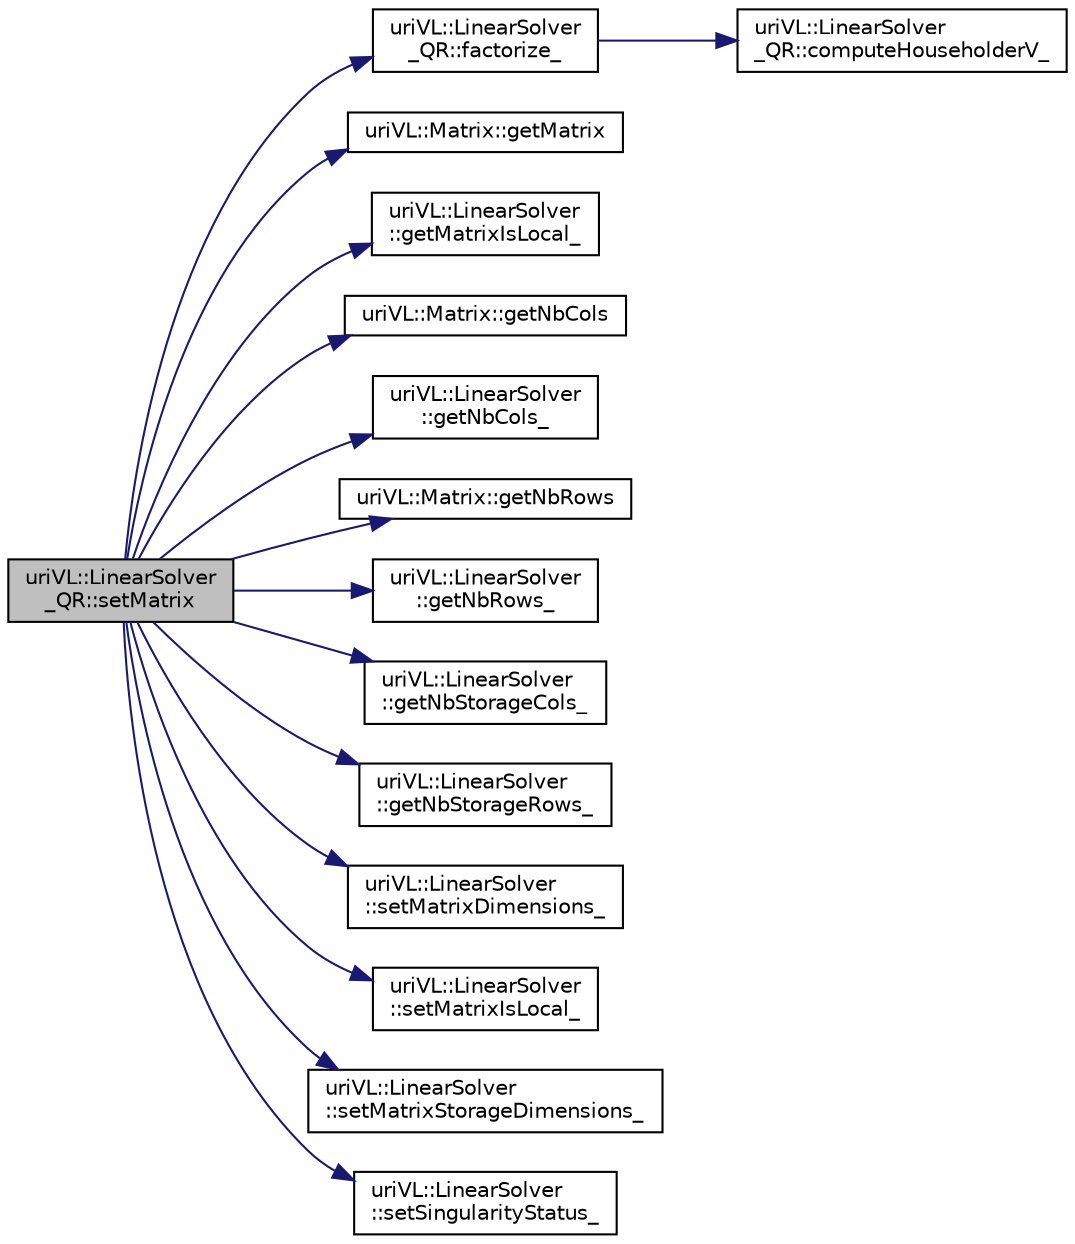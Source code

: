 digraph "uriVL::LinearSolver_QR::setMatrix"
{
  edge [fontname="Helvetica",fontsize="10",labelfontname="Helvetica",labelfontsize="10"];
  node [fontname="Helvetica",fontsize="10",shape=record];
  rankdir="LR";
  Node1 [label="uriVL::LinearSolver\l_QR::setMatrix",height=0.2,width=0.4,color="black", fillcolor="grey75", style="filled", fontcolor="black"];
  Node1 -> Node2 [color="midnightblue",fontsize="10",style="solid",fontname="Helvetica"];
  Node2 [label="uriVL::LinearSolver\l_QR::factorize_",height=0.2,width=0.4,color="black", fillcolor="white", style="filled",URL="$classuriVL_1_1LinearSolver__QR.html#a7d0b2a800f1765f511f2e1b3fdb85328",tooltip="Computes the QR factorization of an SLE. "];
  Node2 -> Node3 [color="midnightblue",fontsize="10",style="solid",fontname="Helvetica"];
  Node3 [label="uriVL::LinearSolver\l_QR::computeHouseholderV_",height=0.2,width=0.4,color="black", fillcolor="white", style="filled",URL="$classuriVL_1_1LinearSolver__QR.html#a4e2db32ce003933f186a45e1e2527aaf",tooltip="Computes the Householder construction vector for a partial column of the matrix. "];
  Node1 -> Node4 [color="midnightblue",fontsize="10",style="solid",fontname="Helvetica"];
  Node4 [label="uriVL::Matrix::getMatrix",height=0.2,width=0.4,color="black", fillcolor="white", style="filled",URL="$classuriVL_1_1Matrix.html#a29c91cadbe9ad1e2ec93d51711348f77",tooltip="Returns a read-only pointer to the matrix data. "];
  Node1 -> Node5 [color="midnightblue",fontsize="10",style="solid",fontname="Helvetica"];
  Node5 [label="uriVL::LinearSolver\l::getMatrixIsLocal_",height=0.2,width=0.4,color="black", fillcolor="white", style="filled",URL="$classuriVL_1_1LinearSolver.html#a3d5eca9a5dddea576b1e9e1a650da956",tooltip="Reports whether the solver keeps a local copy of the SLE&#39;s matrix. "];
  Node1 -> Node6 [color="midnightblue",fontsize="10",style="solid",fontname="Helvetica"];
  Node6 [label="uriVL::Matrix::getNbCols",height=0.2,width=0.4,color="black", fillcolor="white", style="filled",URL="$classuriVL_1_1Matrix.html#ad31ec31b060abc8b63e04d670acc1041",tooltip="This function returns a int corresponding to the number of columns in this "];
  Node1 -> Node7 [color="midnightblue",fontsize="10",style="solid",fontname="Helvetica"];
  Node7 [label="uriVL::LinearSolver\l::getNbCols_",height=0.2,width=0.4,color="black", fillcolor="white", style="filled",URL="$classuriVL_1_1LinearSolver.html#ab672e6c8946bd3fa376b04a3a3ddaf99",tooltip="Reports the number of rows of the solver&#39;s matrix. "];
  Node1 -> Node8 [color="midnightblue",fontsize="10",style="solid",fontname="Helvetica"];
  Node8 [label="uriVL::Matrix::getNbRows",height=0.2,width=0.4,color="black", fillcolor="white", style="filled",URL="$classuriVL_1_1Matrix.html#a15c065f33d719d09ec6158dc46af09aa",tooltip="This function returns a int corresponding to the number of rows in this "];
  Node1 -> Node9 [color="midnightblue",fontsize="10",style="solid",fontname="Helvetica"];
  Node9 [label="uriVL::LinearSolver\l::getNbRows_",height=0.2,width=0.4,color="black", fillcolor="white", style="filled",URL="$classuriVL_1_1LinearSolver.html#a868b3f6b162b3fa07802280db3ed4221",tooltip="Reports the number of rows of the solver&#39;s matrix. "];
  Node1 -> Node10 [color="midnightblue",fontsize="10",style="solid",fontname="Helvetica"];
  Node10 [label="uriVL::LinearSolver\l::getNbStorageCols_",height=0.2,width=0.4,color="black", fillcolor="white", style="filled",URL="$classuriVL_1_1LinearSolver.html#a6b3847133341baa146f9eb2600848bd5",tooltip="Reports the number of storage rows of the solver&#39;s matrix. "];
  Node1 -> Node11 [color="midnightblue",fontsize="10",style="solid",fontname="Helvetica"];
  Node11 [label="uriVL::LinearSolver\l::getNbStorageRows_",height=0.2,width=0.4,color="black", fillcolor="white", style="filled",URL="$classuriVL_1_1LinearSolver.html#ad10e650b437506fa23c20796f662f1bf",tooltip="Reports the number of storage rows of the solver&#39;s matrix. "];
  Node1 -> Node12 [color="midnightblue",fontsize="10",style="solid",fontname="Helvetica"];
  Node12 [label="uriVL::LinearSolver\l::setMatrixDimensions_",height=0.2,width=0.4,color="black", fillcolor="white", style="filled",URL="$classuriVL_1_1LinearSolver.html#a3c6ceac4ed0a958bcc47307089dbdc5d",tooltip="Sets the dimensions of the solver&#39;s matrix. "];
  Node1 -> Node13 [color="midnightblue",fontsize="10",style="solid",fontname="Helvetica"];
  Node13 [label="uriVL::LinearSolver\l::setMatrixIsLocal_",height=0.2,width=0.4,color="black", fillcolor="white", style="filled",URL="$classuriVL_1_1LinearSolver.html#a88d2fb78a238a2536b9e9a8c27ab6c80",tooltip="Sets whether the solver keeps a local copy of the SLE&#39;s matrix. "];
  Node1 -> Node14 [color="midnightblue",fontsize="10",style="solid",fontname="Helvetica"];
  Node14 [label="uriVL::LinearSolver\l::setMatrixStorageDimensions_",height=0.2,width=0.4,color="black", fillcolor="white", style="filled",URL="$classuriVL_1_1LinearSolver.html#a0c0bda63308334c3f072a4041cfdf7d0",tooltip="Sets the storage dimensions of the solver&#39;s matrix. "];
  Node1 -> Node15 [color="midnightblue",fontsize="10",style="solid",fontname="Helvetica"];
  Node15 [label="uriVL::LinearSolver\l::setSingularityStatus_",height=0.2,width=0.4,color="black", fillcolor="white", style="filled",URL="$classuriVL_1_1LinearSolver.html#aaf3f8aa666f8853eac7927df1290cc41",tooltip="Sets the singularityStatus_. "];
}
